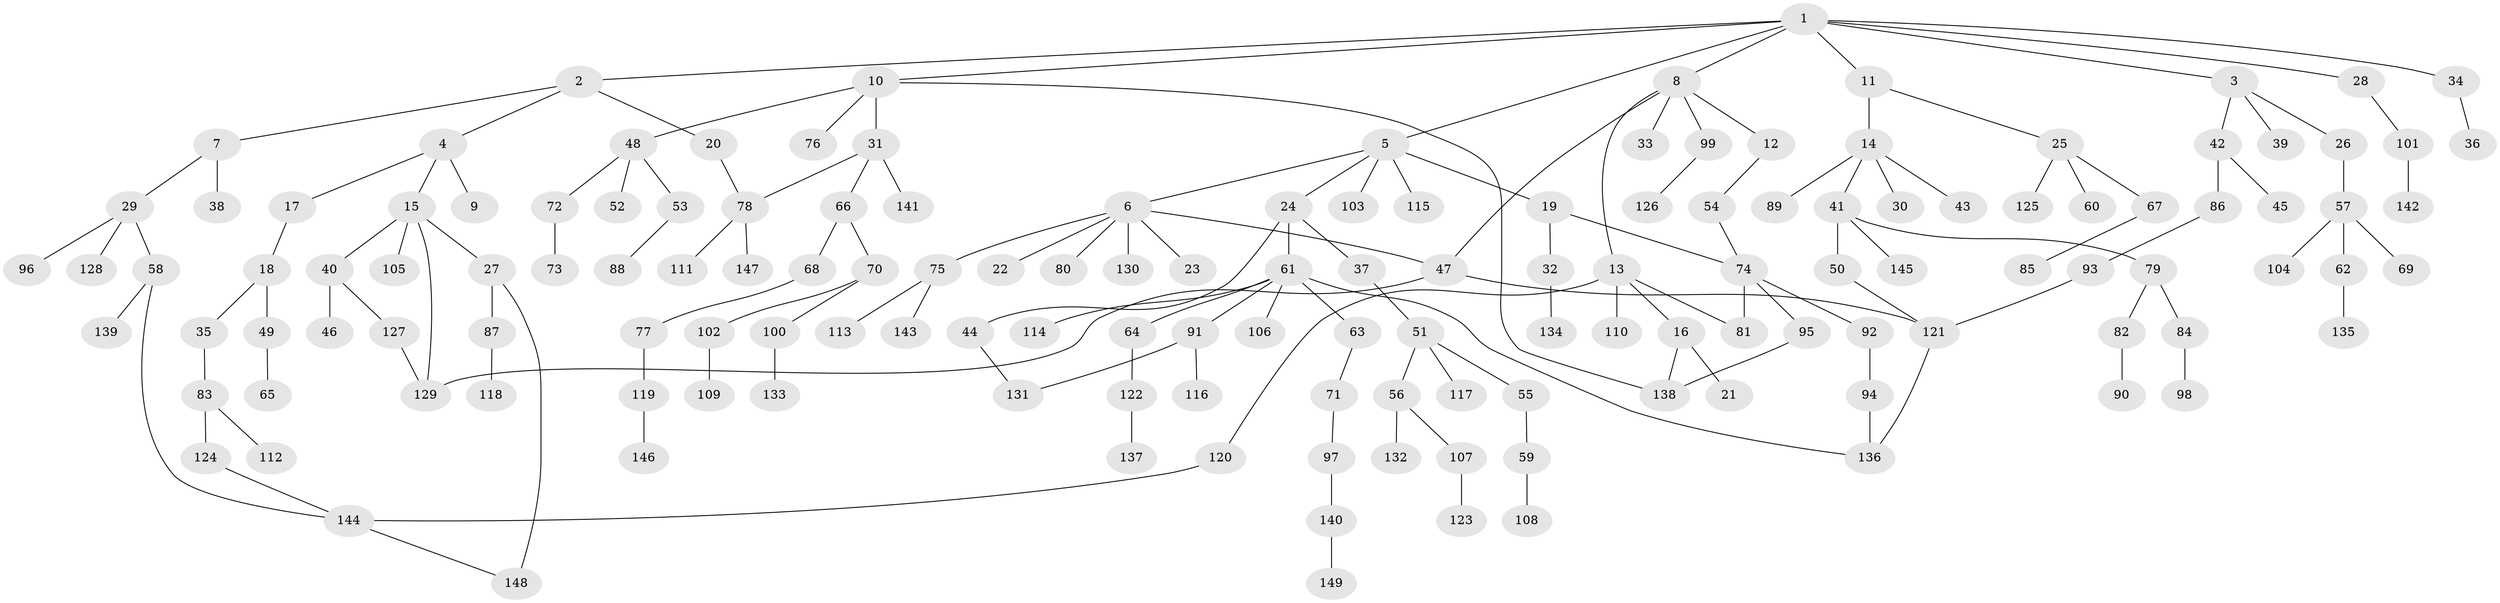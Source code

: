 // coarse degree distribution, {8: 0.018867924528301886, 6: 0.03773584905660377, 4: 0.08490566037735849, 5: 0.03773584905660377, 3: 0.12264150943396226, 1: 0.4339622641509434, 2: 0.25471698113207547, 7: 0.009433962264150943}
// Generated by graph-tools (version 1.1) at 2025/41/03/06/25 10:41:29]
// undirected, 149 vertices, 164 edges
graph export_dot {
graph [start="1"]
  node [color=gray90,style=filled];
  1;
  2;
  3;
  4;
  5;
  6;
  7;
  8;
  9;
  10;
  11;
  12;
  13;
  14;
  15;
  16;
  17;
  18;
  19;
  20;
  21;
  22;
  23;
  24;
  25;
  26;
  27;
  28;
  29;
  30;
  31;
  32;
  33;
  34;
  35;
  36;
  37;
  38;
  39;
  40;
  41;
  42;
  43;
  44;
  45;
  46;
  47;
  48;
  49;
  50;
  51;
  52;
  53;
  54;
  55;
  56;
  57;
  58;
  59;
  60;
  61;
  62;
  63;
  64;
  65;
  66;
  67;
  68;
  69;
  70;
  71;
  72;
  73;
  74;
  75;
  76;
  77;
  78;
  79;
  80;
  81;
  82;
  83;
  84;
  85;
  86;
  87;
  88;
  89;
  90;
  91;
  92;
  93;
  94;
  95;
  96;
  97;
  98;
  99;
  100;
  101;
  102;
  103;
  104;
  105;
  106;
  107;
  108;
  109;
  110;
  111;
  112;
  113;
  114;
  115;
  116;
  117;
  118;
  119;
  120;
  121;
  122;
  123;
  124;
  125;
  126;
  127;
  128;
  129;
  130;
  131;
  132;
  133;
  134;
  135;
  136;
  137;
  138;
  139;
  140;
  141;
  142;
  143;
  144;
  145;
  146;
  147;
  148;
  149;
  1 -- 2;
  1 -- 3;
  1 -- 5;
  1 -- 8;
  1 -- 10;
  1 -- 11;
  1 -- 28;
  1 -- 34;
  2 -- 4;
  2 -- 7;
  2 -- 20;
  3 -- 26;
  3 -- 39;
  3 -- 42;
  4 -- 9;
  4 -- 15;
  4 -- 17;
  5 -- 6;
  5 -- 19;
  5 -- 24;
  5 -- 103;
  5 -- 115;
  6 -- 22;
  6 -- 23;
  6 -- 75;
  6 -- 80;
  6 -- 130;
  6 -- 47;
  7 -- 29;
  7 -- 38;
  8 -- 12;
  8 -- 13;
  8 -- 33;
  8 -- 47;
  8 -- 99;
  10 -- 31;
  10 -- 48;
  10 -- 76;
  10 -- 138;
  11 -- 14;
  11 -- 25;
  12 -- 54;
  13 -- 16;
  13 -- 110;
  13 -- 120;
  13 -- 81;
  14 -- 30;
  14 -- 41;
  14 -- 43;
  14 -- 89;
  15 -- 27;
  15 -- 40;
  15 -- 105;
  15 -- 129;
  16 -- 21;
  16 -- 138;
  17 -- 18;
  18 -- 35;
  18 -- 49;
  19 -- 32;
  19 -- 74;
  20 -- 78;
  24 -- 37;
  24 -- 44;
  24 -- 61;
  25 -- 60;
  25 -- 67;
  25 -- 125;
  26 -- 57;
  27 -- 87;
  27 -- 148;
  28 -- 101;
  29 -- 58;
  29 -- 96;
  29 -- 128;
  31 -- 66;
  31 -- 141;
  31 -- 78;
  32 -- 134;
  34 -- 36;
  35 -- 83;
  37 -- 51;
  40 -- 46;
  40 -- 127;
  41 -- 50;
  41 -- 79;
  41 -- 145;
  42 -- 45;
  42 -- 86;
  44 -- 131;
  47 -- 129;
  47 -- 121;
  48 -- 52;
  48 -- 53;
  48 -- 72;
  49 -- 65;
  50 -- 121;
  51 -- 55;
  51 -- 56;
  51 -- 117;
  53 -- 88;
  54 -- 74;
  55 -- 59;
  56 -- 107;
  56 -- 132;
  57 -- 62;
  57 -- 69;
  57 -- 104;
  58 -- 139;
  58 -- 144;
  59 -- 108;
  61 -- 63;
  61 -- 64;
  61 -- 91;
  61 -- 106;
  61 -- 114;
  61 -- 136;
  62 -- 135;
  63 -- 71;
  64 -- 122;
  66 -- 68;
  66 -- 70;
  67 -- 85;
  68 -- 77;
  70 -- 100;
  70 -- 102;
  71 -- 97;
  72 -- 73;
  74 -- 81;
  74 -- 92;
  74 -- 95;
  75 -- 113;
  75 -- 143;
  77 -- 119;
  78 -- 111;
  78 -- 147;
  79 -- 82;
  79 -- 84;
  82 -- 90;
  83 -- 112;
  83 -- 124;
  84 -- 98;
  86 -- 93;
  87 -- 118;
  91 -- 116;
  91 -- 131;
  92 -- 94;
  93 -- 121;
  94 -- 136;
  95 -- 138;
  97 -- 140;
  99 -- 126;
  100 -- 133;
  101 -- 142;
  102 -- 109;
  107 -- 123;
  119 -- 146;
  120 -- 144;
  121 -- 136;
  122 -- 137;
  124 -- 144;
  127 -- 129;
  140 -- 149;
  144 -- 148;
}
